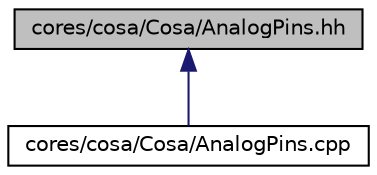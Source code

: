 digraph "cores/cosa/Cosa/AnalogPins.hh"
{
  edge [fontname="Helvetica",fontsize="10",labelfontname="Helvetica",labelfontsize="10"];
  node [fontname="Helvetica",fontsize="10",shape=record];
  Node1 [label="cores/cosa/Cosa/AnalogPins.hh",height=0.2,width=0.4,color="black", fillcolor="grey75", style="filled", fontcolor="black"];
  Node1 -> Node2 [dir="back",color="midnightblue",fontsize="10",style="solid",fontname="Helvetica"];
  Node2 [label="cores/cosa/Cosa/AnalogPins.cpp",height=0.2,width=0.4,color="black", fillcolor="white", style="filled",URL="$d8/d4a/AnalogPins_8cpp.html"];
}
